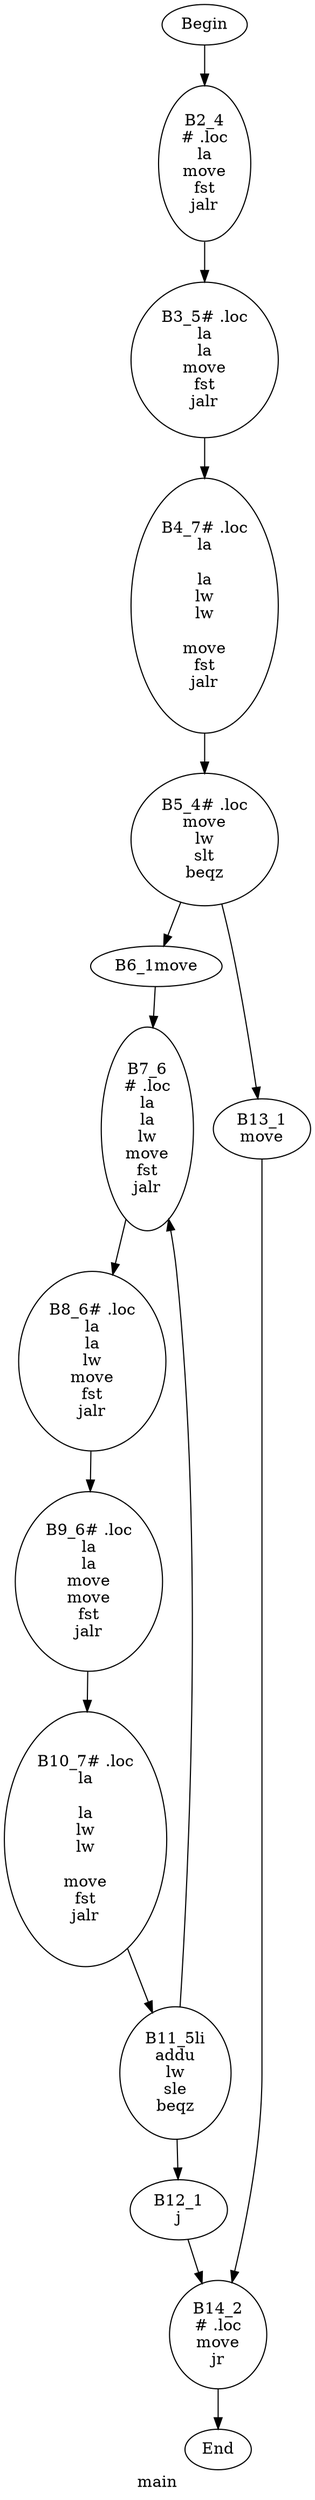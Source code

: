digraph G{
	label = "main"	style = "dashed";
	color = purple;
	Node0 [label = "Begin"];
	Node0 -> {Node2 }
	Node1 [label = "End"];
	Node1 -> {}
	Node2 [label = "B2_4\n# .loc\nla\nmove\nfst\njalr\n"];
	Node2 -> {Node3 }
	Node3 [label = "B3_5# .loc\nla\nla\nmove\nfst\njalr\n"];
	Node3 -> {Node4 }
	Node4 [label = "B4_7# .loc\nla\n\nla\nlw\nlw\n\nmove\nfst\njalr\n"];
	Node4 -> {Node5 }
	Node5 [label = "B5_4# .loc\nmove\nlw\nslt\nbeqz\n"];
	Node5 -> {Node6 Node13 }
	Node6 [label = "B6_1move\n"];
	Node6 -> {Node7 }
	Node7 [label = "B7_6\n# .loc\nla\nla\nlw\nmove\nfst\njalr\n"];
	Node7 -> {Node8 }
	Node8 [label = "B8_6# .loc\nla\nla\nlw\nmove\nfst\njalr\n"];
	Node8 -> {Node9 }
	Node9 [label = "B9_6# .loc\nla\nla\nmove\nmove\nfst\njalr\n"];
	Node9 -> {Node10 }
	Node10 [label = "B10_7# .loc\nla\n\nla\nlw\nlw\n\nmove\nfst\njalr\n"];
	Node10 -> {Node11 }
	Node11 [label = "B11_5li\naddu\nlw\nsle\nbeqz\n"];
	Node11 -> {Node12 Node7 }
	Node12 [label = "B12_1\nj\n"];
	Node12 -> {Node14 }
	Node13 [label = "B13_1\nmove\n"];
	Node13 -> {Node14 }
	Node14 [label = "B14_2\n# .loc\nmove\njr\n"];
	Node14 -> {Node1 }
}
